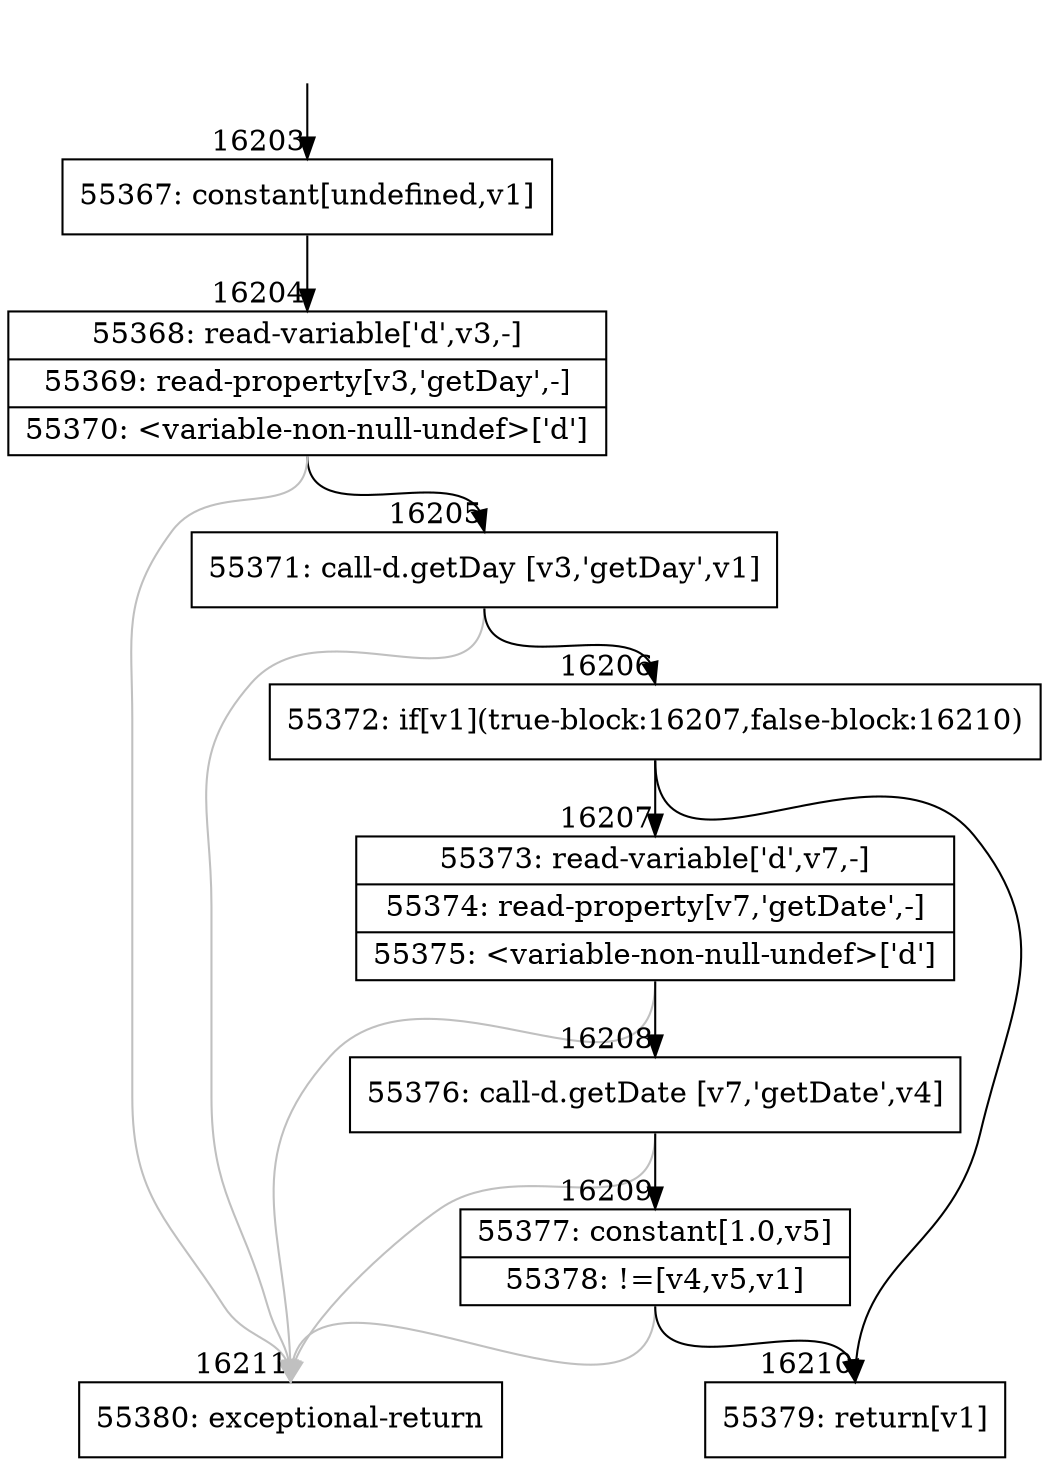 digraph {
rankdir="TD"
BB_entry1491[shape=none,label=""];
BB_entry1491 -> BB16203 [tailport=s, headport=n, headlabel="    16203"]
BB16203 [shape=record label="{55367: constant[undefined,v1]}" ] 
BB16203 -> BB16204 [tailport=s, headport=n, headlabel="      16204"]
BB16204 [shape=record label="{55368: read-variable['d',v3,-]|55369: read-property[v3,'getDay',-]|55370: \<variable-non-null-undef\>['d']}" ] 
BB16204 -> BB16205 [tailport=s, headport=n, headlabel="      16205"]
BB16204 -> BB16211 [tailport=s, headport=n, color=gray, headlabel="      16211"]
BB16205 [shape=record label="{55371: call-d.getDay [v3,'getDay',v1]}" ] 
BB16205 -> BB16206 [tailport=s, headport=n, headlabel="      16206"]
BB16205 -> BB16211 [tailport=s, headport=n, color=gray]
BB16206 [shape=record label="{55372: if[v1](true-block:16207,false-block:16210)}" ] 
BB16206 -> BB16210 [tailport=s, headport=n, headlabel="      16210"]
BB16206 -> BB16207 [tailport=s, headport=n, headlabel="      16207"]
BB16207 [shape=record label="{55373: read-variable['d',v7,-]|55374: read-property[v7,'getDate',-]|55375: \<variable-non-null-undef\>['d']}" ] 
BB16207 -> BB16208 [tailport=s, headport=n, headlabel="      16208"]
BB16207 -> BB16211 [tailport=s, headport=n, color=gray]
BB16208 [shape=record label="{55376: call-d.getDate [v7,'getDate',v4]}" ] 
BB16208 -> BB16209 [tailport=s, headport=n, headlabel="      16209"]
BB16208 -> BB16211 [tailport=s, headport=n, color=gray]
BB16209 [shape=record label="{55377: constant[1.0,v5]|55378: !=[v4,v5,v1]}" ] 
BB16209 -> BB16210 [tailport=s, headport=n]
BB16209 -> BB16211 [tailport=s, headport=n, color=gray]
BB16210 [shape=record label="{55379: return[v1]}" ] 
BB16211 [shape=record label="{55380: exceptional-return}" ] 
//#$~ 9443
}
